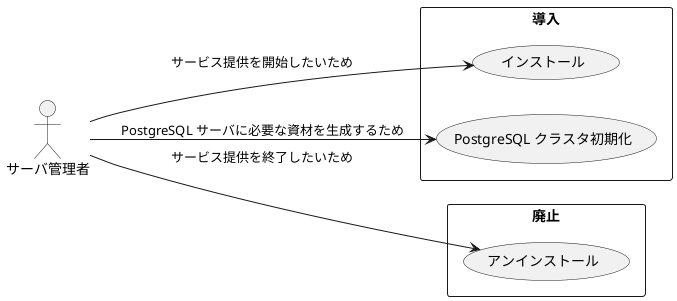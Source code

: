 @startuml
left to right direction

/'
actor "誰が" as who

rectangle "いつ" {
  usecase "何をしたい" as UC1
}
who --> (UC1) : 何故
'/

actor "サーバ管理者" as admin

rectangle "導入" {
  usecase "インストール" as UC_inst1
  usecase "PostgreSQL クラスタ初期化" as UC_inst2
}
admin --> (UC_inst1) : サービス提供を開始したいため
admin --> (UC_inst2) : PostgreSQL サーバに必要な資材を生成するため

rectangle "廃止" {
  usecase "アンインストール" as UC2
}
admin --> (UC2) : サービス提供を終了したいため



@enduml
